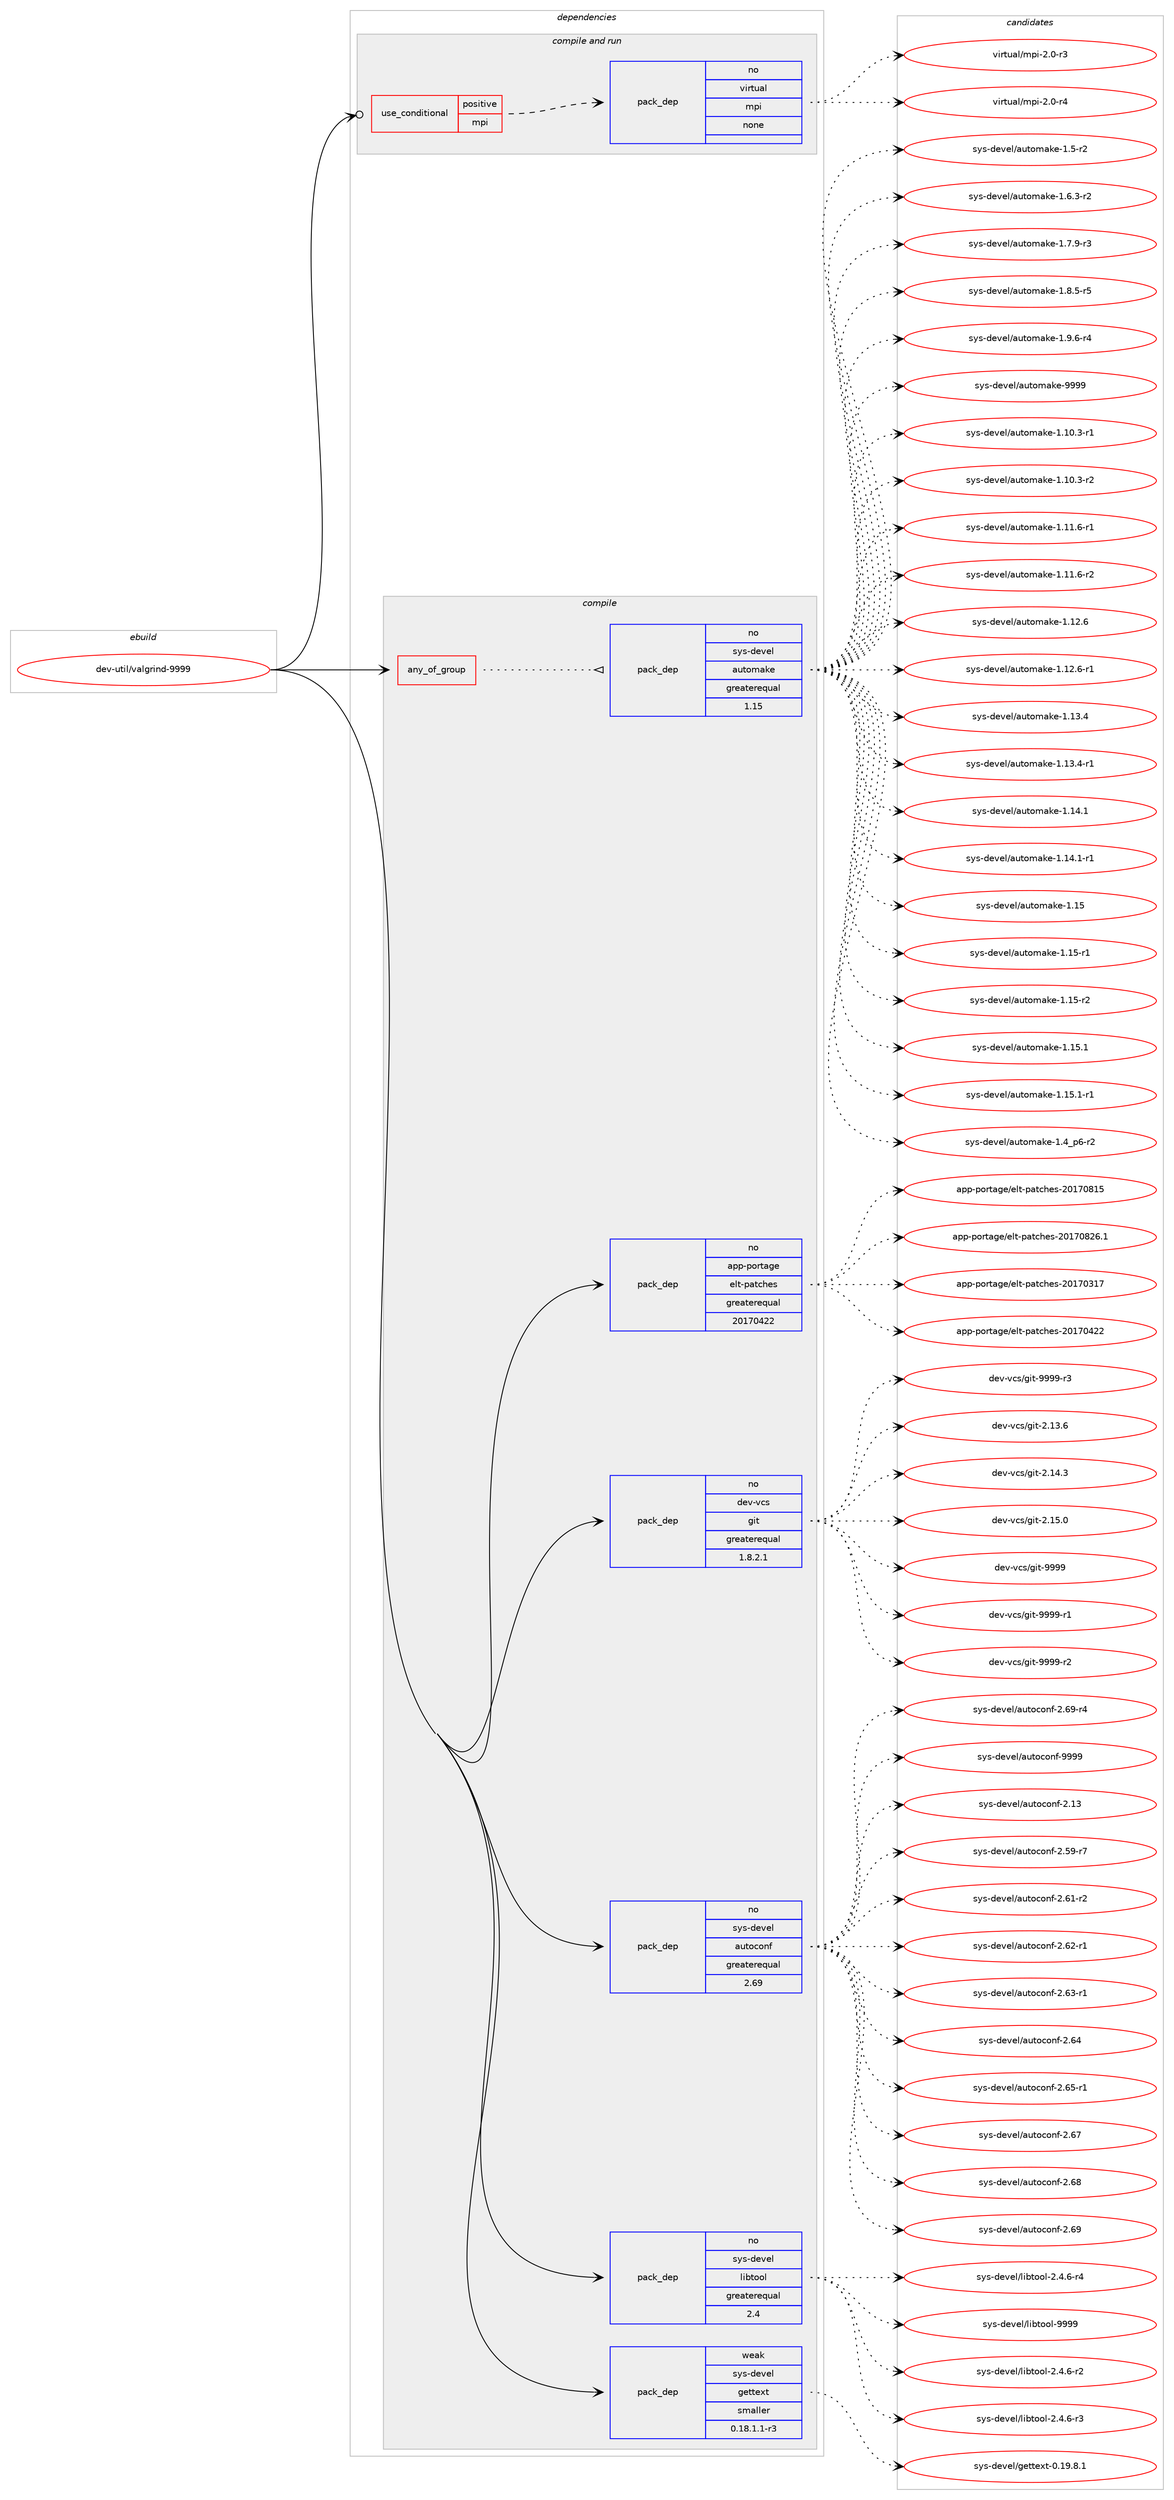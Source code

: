 digraph prolog {

# *************
# Graph options
# *************

newrank=true;
concentrate=true;
compound=true;
graph [rankdir=LR,fontname=Helvetica,fontsize=10,ranksep=1.5];#, ranksep=2.5, nodesep=0.2];
edge  [arrowhead=vee];
node  [fontname=Helvetica,fontsize=10];

# **********
# The ebuild
# **********

subgraph cluster_leftcol {
color=gray;
rank=same;
label=<<i>ebuild</i>>;
id [label="dev-util/valgrind-9999", color=red, width=4, href="../dev-util/valgrind-9999.svg"];
}

# ****************
# The dependencies
# ****************

subgraph cluster_midcol {
color=gray;
label=<<i>dependencies</i>>;
subgraph cluster_compile {
fillcolor="#eeeeee";
style=filled;
label=<<i>compile</i>>;
subgraph any4256 {
dependency289245 [label=<<TABLE BORDER="0" CELLBORDER="1" CELLSPACING="0" CELLPADDING="4"><TR><TD CELLPADDING="10">any_of_group</TD></TR></TABLE>>, shape=none, color=red];subgraph pack206048 {
dependency289246 [label=<<TABLE BORDER="0" CELLBORDER="1" CELLSPACING="0" CELLPADDING="4" WIDTH="220"><TR><TD ROWSPAN="6" CELLPADDING="30">pack_dep</TD></TR><TR><TD WIDTH="110">no</TD></TR><TR><TD>sys-devel</TD></TR><TR><TD>automake</TD></TR><TR><TD>greaterequal</TD></TR><TR><TD>1.15</TD></TR></TABLE>>, shape=none, color=blue];
}
dependency289245:e -> dependency289246:w [weight=20,style="dotted",arrowhead="oinv"];
}
id:e -> dependency289245:w [weight=20,style="solid",arrowhead="vee"];
subgraph pack206049 {
dependency289247 [label=<<TABLE BORDER="0" CELLBORDER="1" CELLSPACING="0" CELLPADDING="4" WIDTH="220"><TR><TD ROWSPAN="6" CELLPADDING="30">pack_dep</TD></TR><TR><TD WIDTH="110">no</TD></TR><TR><TD>app-portage</TD></TR><TR><TD>elt-patches</TD></TR><TR><TD>greaterequal</TD></TR><TR><TD>20170422</TD></TR></TABLE>>, shape=none, color=blue];
}
id:e -> dependency289247:w [weight=20,style="solid",arrowhead="vee"];
subgraph pack206050 {
dependency289248 [label=<<TABLE BORDER="0" CELLBORDER="1" CELLSPACING="0" CELLPADDING="4" WIDTH="220"><TR><TD ROWSPAN="6" CELLPADDING="30">pack_dep</TD></TR><TR><TD WIDTH="110">no</TD></TR><TR><TD>dev-vcs</TD></TR><TR><TD>git</TD></TR><TR><TD>greaterequal</TD></TR><TR><TD>1.8.2.1</TD></TR></TABLE>>, shape=none, color=blue];
}
id:e -> dependency289248:w [weight=20,style="solid",arrowhead="vee"];
subgraph pack206051 {
dependency289249 [label=<<TABLE BORDER="0" CELLBORDER="1" CELLSPACING="0" CELLPADDING="4" WIDTH="220"><TR><TD ROWSPAN="6" CELLPADDING="30">pack_dep</TD></TR><TR><TD WIDTH="110">no</TD></TR><TR><TD>sys-devel</TD></TR><TR><TD>autoconf</TD></TR><TR><TD>greaterequal</TD></TR><TR><TD>2.69</TD></TR></TABLE>>, shape=none, color=blue];
}
id:e -> dependency289249:w [weight=20,style="solid",arrowhead="vee"];
subgraph pack206052 {
dependency289250 [label=<<TABLE BORDER="0" CELLBORDER="1" CELLSPACING="0" CELLPADDING="4" WIDTH="220"><TR><TD ROWSPAN="6" CELLPADDING="30">pack_dep</TD></TR><TR><TD WIDTH="110">no</TD></TR><TR><TD>sys-devel</TD></TR><TR><TD>libtool</TD></TR><TR><TD>greaterequal</TD></TR><TR><TD>2.4</TD></TR></TABLE>>, shape=none, color=blue];
}
id:e -> dependency289250:w [weight=20,style="solid",arrowhead="vee"];
subgraph pack206053 {
dependency289251 [label=<<TABLE BORDER="0" CELLBORDER="1" CELLSPACING="0" CELLPADDING="4" WIDTH="220"><TR><TD ROWSPAN="6" CELLPADDING="30">pack_dep</TD></TR><TR><TD WIDTH="110">weak</TD></TR><TR><TD>sys-devel</TD></TR><TR><TD>gettext</TD></TR><TR><TD>smaller</TD></TR><TR><TD>0.18.1.1-r3</TD></TR></TABLE>>, shape=none, color=blue];
}
id:e -> dependency289251:w [weight=20,style="solid",arrowhead="vee"];
}
subgraph cluster_compileandrun {
fillcolor="#eeeeee";
style=filled;
label=<<i>compile and run</i>>;
subgraph cond78889 {
dependency289252 [label=<<TABLE BORDER="0" CELLBORDER="1" CELLSPACING="0" CELLPADDING="4"><TR><TD ROWSPAN="3" CELLPADDING="10">use_conditional</TD></TR><TR><TD>positive</TD></TR><TR><TD>mpi</TD></TR></TABLE>>, shape=none, color=red];
subgraph pack206054 {
dependency289253 [label=<<TABLE BORDER="0" CELLBORDER="1" CELLSPACING="0" CELLPADDING="4" WIDTH="220"><TR><TD ROWSPAN="6" CELLPADDING="30">pack_dep</TD></TR><TR><TD WIDTH="110">no</TD></TR><TR><TD>virtual</TD></TR><TR><TD>mpi</TD></TR><TR><TD>none</TD></TR><TR><TD></TD></TR></TABLE>>, shape=none, color=blue];
}
dependency289252:e -> dependency289253:w [weight=20,style="dashed",arrowhead="vee"];
}
id:e -> dependency289252:w [weight=20,style="solid",arrowhead="odotvee"];
}
subgraph cluster_run {
fillcolor="#eeeeee";
style=filled;
label=<<i>run</i>>;
}
}

# **************
# The candidates
# **************

subgraph cluster_choices {
rank=same;
color=gray;
label=<<i>candidates</i>>;

subgraph choice206048 {
color=black;
nodesep=1;
choice11512111545100101118101108479711711611110997107101454946494846514511449 [label="sys-devel/automake-1.10.3-r1", color=red, width=4,href="../sys-devel/automake-1.10.3-r1.svg"];
choice11512111545100101118101108479711711611110997107101454946494846514511450 [label="sys-devel/automake-1.10.3-r2", color=red, width=4,href="../sys-devel/automake-1.10.3-r2.svg"];
choice11512111545100101118101108479711711611110997107101454946494946544511449 [label="sys-devel/automake-1.11.6-r1", color=red, width=4,href="../sys-devel/automake-1.11.6-r1.svg"];
choice11512111545100101118101108479711711611110997107101454946494946544511450 [label="sys-devel/automake-1.11.6-r2", color=red, width=4,href="../sys-devel/automake-1.11.6-r2.svg"];
choice1151211154510010111810110847971171161111099710710145494649504654 [label="sys-devel/automake-1.12.6", color=red, width=4,href="../sys-devel/automake-1.12.6.svg"];
choice11512111545100101118101108479711711611110997107101454946495046544511449 [label="sys-devel/automake-1.12.6-r1", color=red, width=4,href="../sys-devel/automake-1.12.6-r1.svg"];
choice1151211154510010111810110847971171161111099710710145494649514652 [label="sys-devel/automake-1.13.4", color=red, width=4,href="../sys-devel/automake-1.13.4.svg"];
choice11512111545100101118101108479711711611110997107101454946495146524511449 [label="sys-devel/automake-1.13.4-r1", color=red, width=4,href="../sys-devel/automake-1.13.4-r1.svg"];
choice1151211154510010111810110847971171161111099710710145494649524649 [label="sys-devel/automake-1.14.1", color=red, width=4,href="../sys-devel/automake-1.14.1.svg"];
choice11512111545100101118101108479711711611110997107101454946495246494511449 [label="sys-devel/automake-1.14.1-r1", color=red, width=4,href="../sys-devel/automake-1.14.1-r1.svg"];
choice115121115451001011181011084797117116111109971071014549464953 [label="sys-devel/automake-1.15", color=red, width=4,href="../sys-devel/automake-1.15.svg"];
choice1151211154510010111810110847971171161111099710710145494649534511449 [label="sys-devel/automake-1.15-r1", color=red, width=4,href="../sys-devel/automake-1.15-r1.svg"];
choice1151211154510010111810110847971171161111099710710145494649534511450 [label="sys-devel/automake-1.15-r2", color=red, width=4,href="../sys-devel/automake-1.15-r2.svg"];
choice1151211154510010111810110847971171161111099710710145494649534649 [label="sys-devel/automake-1.15.1", color=red, width=4,href="../sys-devel/automake-1.15.1.svg"];
choice11512111545100101118101108479711711611110997107101454946495346494511449 [label="sys-devel/automake-1.15.1-r1", color=red, width=4,href="../sys-devel/automake-1.15.1-r1.svg"];
choice115121115451001011181011084797117116111109971071014549465295112544511450 [label="sys-devel/automake-1.4_p6-r2", color=red, width=4,href="../sys-devel/automake-1.4_p6-r2.svg"];
choice11512111545100101118101108479711711611110997107101454946534511450 [label="sys-devel/automake-1.5-r2", color=red, width=4,href="../sys-devel/automake-1.5-r2.svg"];
choice115121115451001011181011084797117116111109971071014549465446514511450 [label="sys-devel/automake-1.6.3-r2", color=red, width=4,href="../sys-devel/automake-1.6.3-r2.svg"];
choice115121115451001011181011084797117116111109971071014549465546574511451 [label="sys-devel/automake-1.7.9-r3", color=red, width=4,href="../sys-devel/automake-1.7.9-r3.svg"];
choice115121115451001011181011084797117116111109971071014549465646534511453 [label="sys-devel/automake-1.8.5-r5", color=red, width=4,href="../sys-devel/automake-1.8.5-r5.svg"];
choice115121115451001011181011084797117116111109971071014549465746544511452 [label="sys-devel/automake-1.9.6-r4", color=red, width=4,href="../sys-devel/automake-1.9.6-r4.svg"];
choice115121115451001011181011084797117116111109971071014557575757 [label="sys-devel/automake-9999", color=red, width=4,href="../sys-devel/automake-9999.svg"];
dependency289246:e -> choice11512111545100101118101108479711711611110997107101454946494846514511449:w [style=dotted,weight="100"];
dependency289246:e -> choice11512111545100101118101108479711711611110997107101454946494846514511450:w [style=dotted,weight="100"];
dependency289246:e -> choice11512111545100101118101108479711711611110997107101454946494946544511449:w [style=dotted,weight="100"];
dependency289246:e -> choice11512111545100101118101108479711711611110997107101454946494946544511450:w [style=dotted,weight="100"];
dependency289246:e -> choice1151211154510010111810110847971171161111099710710145494649504654:w [style=dotted,weight="100"];
dependency289246:e -> choice11512111545100101118101108479711711611110997107101454946495046544511449:w [style=dotted,weight="100"];
dependency289246:e -> choice1151211154510010111810110847971171161111099710710145494649514652:w [style=dotted,weight="100"];
dependency289246:e -> choice11512111545100101118101108479711711611110997107101454946495146524511449:w [style=dotted,weight="100"];
dependency289246:e -> choice1151211154510010111810110847971171161111099710710145494649524649:w [style=dotted,weight="100"];
dependency289246:e -> choice11512111545100101118101108479711711611110997107101454946495246494511449:w [style=dotted,weight="100"];
dependency289246:e -> choice115121115451001011181011084797117116111109971071014549464953:w [style=dotted,weight="100"];
dependency289246:e -> choice1151211154510010111810110847971171161111099710710145494649534511449:w [style=dotted,weight="100"];
dependency289246:e -> choice1151211154510010111810110847971171161111099710710145494649534511450:w [style=dotted,weight="100"];
dependency289246:e -> choice1151211154510010111810110847971171161111099710710145494649534649:w [style=dotted,weight="100"];
dependency289246:e -> choice11512111545100101118101108479711711611110997107101454946495346494511449:w [style=dotted,weight="100"];
dependency289246:e -> choice115121115451001011181011084797117116111109971071014549465295112544511450:w [style=dotted,weight="100"];
dependency289246:e -> choice11512111545100101118101108479711711611110997107101454946534511450:w [style=dotted,weight="100"];
dependency289246:e -> choice115121115451001011181011084797117116111109971071014549465446514511450:w [style=dotted,weight="100"];
dependency289246:e -> choice115121115451001011181011084797117116111109971071014549465546574511451:w [style=dotted,weight="100"];
dependency289246:e -> choice115121115451001011181011084797117116111109971071014549465646534511453:w [style=dotted,weight="100"];
dependency289246:e -> choice115121115451001011181011084797117116111109971071014549465746544511452:w [style=dotted,weight="100"];
dependency289246:e -> choice115121115451001011181011084797117116111109971071014557575757:w [style=dotted,weight="100"];
}
subgraph choice206049 {
color=black;
nodesep=1;
choice97112112451121111141169710310147101108116451129711699104101115455048495548514955 [label="app-portage/elt-patches-20170317", color=red, width=4,href="../app-portage/elt-patches-20170317.svg"];
choice97112112451121111141169710310147101108116451129711699104101115455048495548525050 [label="app-portage/elt-patches-20170422", color=red, width=4,href="../app-portage/elt-patches-20170422.svg"];
choice97112112451121111141169710310147101108116451129711699104101115455048495548564953 [label="app-portage/elt-patches-20170815", color=red, width=4,href="../app-portage/elt-patches-20170815.svg"];
choice971121124511211111411697103101471011081164511297116991041011154550484955485650544649 [label="app-portage/elt-patches-20170826.1", color=red, width=4,href="../app-portage/elt-patches-20170826.1.svg"];
dependency289247:e -> choice97112112451121111141169710310147101108116451129711699104101115455048495548514955:w [style=dotted,weight="100"];
dependency289247:e -> choice97112112451121111141169710310147101108116451129711699104101115455048495548525050:w [style=dotted,weight="100"];
dependency289247:e -> choice97112112451121111141169710310147101108116451129711699104101115455048495548564953:w [style=dotted,weight="100"];
dependency289247:e -> choice971121124511211111411697103101471011081164511297116991041011154550484955485650544649:w [style=dotted,weight="100"];
}
subgraph choice206050 {
color=black;
nodesep=1;
choice10010111845118991154710310511645504649514654 [label="dev-vcs/git-2.13.6", color=red, width=4,href="../dev-vcs/git-2.13.6.svg"];
choice10010111845118991154710310511645504649524651 [label="dev-vcs/git-2.14.3", color=red, width=4,href="../dev-vcs/git-2.14.3.svg"];
choice10010111845118991154710310511645504649534648 [label="dev-vcs/git-2.15.0", color=red, width=4,href="../dev-vcs/git-2.15.0.svg"];
choice1001011184511899115471031051164557575757 [label="dev-vcs/git-9999", color=red, width=4,href="../dev-vcs/git-9999.svg"];
choice10010111845118991154710310511645575757574511449 [label="dev-vcs/git-9999-r1", color=red, width=4,href="../dev-vcs/git-9999-r1.svg"];
choice10010111845118991154710310511645575757574511450 [label="dev-vcs/git-9999-r2", color=red, width=4,href="../dev-vcs/git-9999-r2.svg"];
choice10010111845118991154710310511645575757574511451 [label="dev-vcs/git-9999-r3", color=red, width=4,href="../dev-vcs/git-9999-r3.svg"];
dependency289248:e -> choice10010111845118991154710310511645504649514654:w [style=dotted,weight="100"];
dependency289248:e -> choice10010111845118991154710310511645504649524651:w [style=dotted,weight="100"];
dependency289248:e -> choice10010111845118991154710310511645504649534648:w [style=dotted,weight="100"];
dependency289248:e -> choice1001011184511899115471031051164557575757:w [style=dotted,weight="100"];
dependency289248:e -> choice10010111845118991154710310511645575757574511449:w [style=dotted,weight="100"];
dependency289248:e -> choice10010111845118991154710310511645575757574511450:w [style=dotted,weight="100"];
dependency289248:e -> choice10010111845118991154710310511645575757574511451:w [style=dotted,weight="100"];
}
subgraph choice206051 {
color=black;
nodesep=1;
choice115121115451001011181011084797117116111991111101024550464951 [label="sys-devel/autoconf-2.13", color=red, width=4,href="../sys-devel/autoconf-2.13.svg"];
choice1151211154510010111810110847971171161119911111010245504653574511455 [label="sys-devel/autoconf-2.59-r7", color=red, width=4,href="../sys-devel/autoconf-2.59-r7.svg"];
choice1151211154510010111810110847971171161119911111010245504654494511450 [label="sys-devel/autoconf-2.61-r2", color=red, width=4,href="../sys-devel/autoconf-2.61-r2.svg"];
choice1151211154510010111810110847971171161119911111010245504654504511449 [label="sys-devel/autoconf-2.62-r1", color=red, width=4,href="../sys-devel/autoconf-2.62-r1.svg"];
choice1151211154510010111810110847971171161119911111010245504654514511449 [label="sys-devel/autoconf-2.63-r1", color=red, width=4,href="../sys-devel/autoconf-2.63-r1.svg"];
choice115121115451001011181011084797117116111991111101024550465452 [label="sys-devel/autoconf-2.64", color=red, width=4,href="../sys-devel/autoconf-2.64.svg"];
choice1151211154510010111810110847971171161119911111010245504654534511449 [label="sys-devel/autoconf-2.65-r1", color=red, width=4,href="../sys-devel/autoconf-2.65-r1.svg"];
choice115121115451001011181011084797117116111991111101024550465455 [label="sys-devel/autoconf-2.67", color=red, width=4,href="../sys-devel/autoconf-2.67.svg"];
choice115121115451001011181011084797117116111991111101024550465456 [label="sys-devel/autoconf-2.68", color=red, width=4,href="../sys-devel/autoconf-2.68.svg"];
choice115121115451001011181011084797117116111991111101024550465457 [label="sys-devel/autoconf-2.69", color=red, width=4,href="../sys-devel/autoconf-2.69.svg"];
choice1151211154510010111810110847971171161119911111010245504654574511452 [label="sys-devel/autoconf-2.69-r4", color=red, width=4,href="../sys-devel/autoconf-2.69-r4.svg"];
choice115121115451001011181011084797117116111991111101024557575757 [label="sys-devel/autoconf-9999", color=red, width=4,href="../sys-devel/autoconf-9999.svg"];
dependency289249:e -> choice115121115451001011181011084797117116111991111101024550464951:w [style=dotted,weight="100"];
dependency289249:e -> choice1151211154510010111810110847971171161119911111010245504653574511455:w [style=dotted,weight="100"];
dependency289249:e -> choice1151211154510010111810110847971171161119911111010245504654494511450:w [style=dotted,weight="100"];
dependency289249:e -> choice1151211154510010111810110847971171161119911111010245504654504511449:w [style=dotted,weight="100"];
dependency289249:e -> choice1151211154510010111810110847971171161119911111010245504654514511449:w [style=dotted,weight="100"];
dependency289249:e -> choice115121115451001011181011084797117116111991111101024550465452:w [style=dotted,weight="100"];
dependency289249:e -> choice1151211154510010111810110847971171161119911111010245504654534511449:w [style=dotted,weight="100"];
dependency289249:e -> choice115121115451001011181011084797117116111991111101024550465455:w [style=dotted,weight="100"];
dependency289249:e -> choice115121115451001011181011084797117116111991111101024550465456:w [style=dotted,weight="100"];
dependency289249:e -> choice115121115451001011181011084797117116111991111101024550465457:w [style=dotted,weight="100"];
dependency289249:e -> choice1151211154510010111810110847971171161119911111010245504654574511452:w [style=dotted,weight="100"];
dependency289249:e -> choice115121115451001011181011084797117116111991111101024557575757:w [style=dotted,weight="100"];
}
subgraph choice206052 {
color=black;
nodesep=1;
choice1151211154510010111810110847108105981161111111084550465246544511450 [label="sys-devel/libtool-2.4.6-r2", color=red, width=4,href="../sys-devel/libtool-2.4.6-r2.svg"];
choice1151211154510010111810110847108105981161111111084550465246544511451 [label="sys-devel/libtool-2.4.6-r3", color=red, width=4,href="../sys-devel/libtool-2.4.6-r3.svg"];
choice1151211154510010111810110847108105981161111111084550465246544511452 [label="sys-devel/libtool-2.4.6-r4", color=red, width=4,href="../sys-devel/libtool-2.4.6-r4.svg"];
choice1151211154510010111810110847108105981161111111084557575757 [label="sys-devel/libtool-9999", color=red, width=4,href="../sys-devel/libtool-9999.svg"];
dependency289250:e -> choice1151211154510010111810110847108105981161111111084550465246544511450:w [style=dotted,weight="100"];
dependency289250:e -> choice1151211154510010111810110847108105981161111111084550465246544511451:w [style=dotted,weight="100"];
dependency289250:e -> choice1151211154510010111810110847108105981161111111084550465246544511452:w [style=dotted,weight="100"];
dependency289250:e -> choice1151211154510010111810110847108105981161111111084557575757:w [style=dotted,weight="100"];
}
subgraph choice206053 {
color=black;
nodesep=1;
choice1151211154510010111810110847103101116116101120116454846495746564649 [label="sys-devel/gettext-0.19.8.1", color=red, width=4,href="../sys-devel/gettext-0.19.8.1.svg"];
dependency289251:e -> choice1151211154510010111810110847103101116116101120116454846495746564649:w [style=dotted,weight="100"];
}
subgraph choice206054 {
color=black;
nodesep=1;
choice1181051141161179710847109112105455046484511451 [label="virtual/mpi-2.0-r3", color=red, width=4,href="../virtual/mpi-2.0-r3.svg"];
choice1181051141161179710847109112105455046484511452 [label="virtual/mpi-2.0-r4", color=red, width=4,href="../virtual/mpi-2.0-r4.svg"];
dependency289253:e -> choice1181051141161179710847109112105455046484511451:w [style=dotted,weight="100"];
dependency289253:e -> choice1181051141161179710847109112105455046484511452:w [style=dotted,weight="100"];
}
}

}
